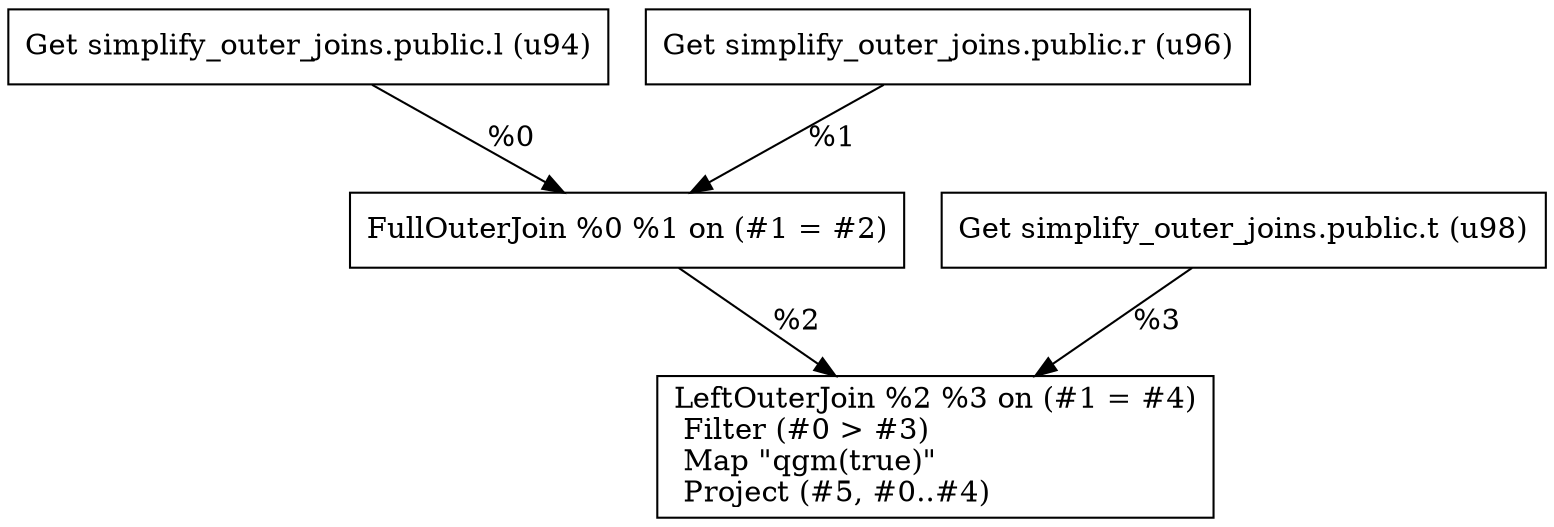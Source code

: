 digraph G {
    node0 [shape = record, label=" Get simplify_outer_joins.public.l (u94)\l"]
    node1 [shape = record, label=" Get simplify_outer_joins.public.r (u96)\l"]
    node2 [shape = record, label=" FullOuterJoin %0 %1 on (#1 = #2)\l"]
    node3 [shape = record, label=" Get simplify_outer_joins.public.t (u98)\l"]
    node4 [shape = record, label=" LeftOuterJoin %2 %3 on (#1 = #4)\l Filter (#0 \> #3)\l Map \"qgm(true)\"\l Project (#5, #0..#4)\l"]
    node2 -> node4 [label = "%2\l"]
    node0 -> node2 [label = "%0\l"]
    node1 -> node2 [label = "%1\l"]
    node3 -> node4 [label = "%3\l"]
}

